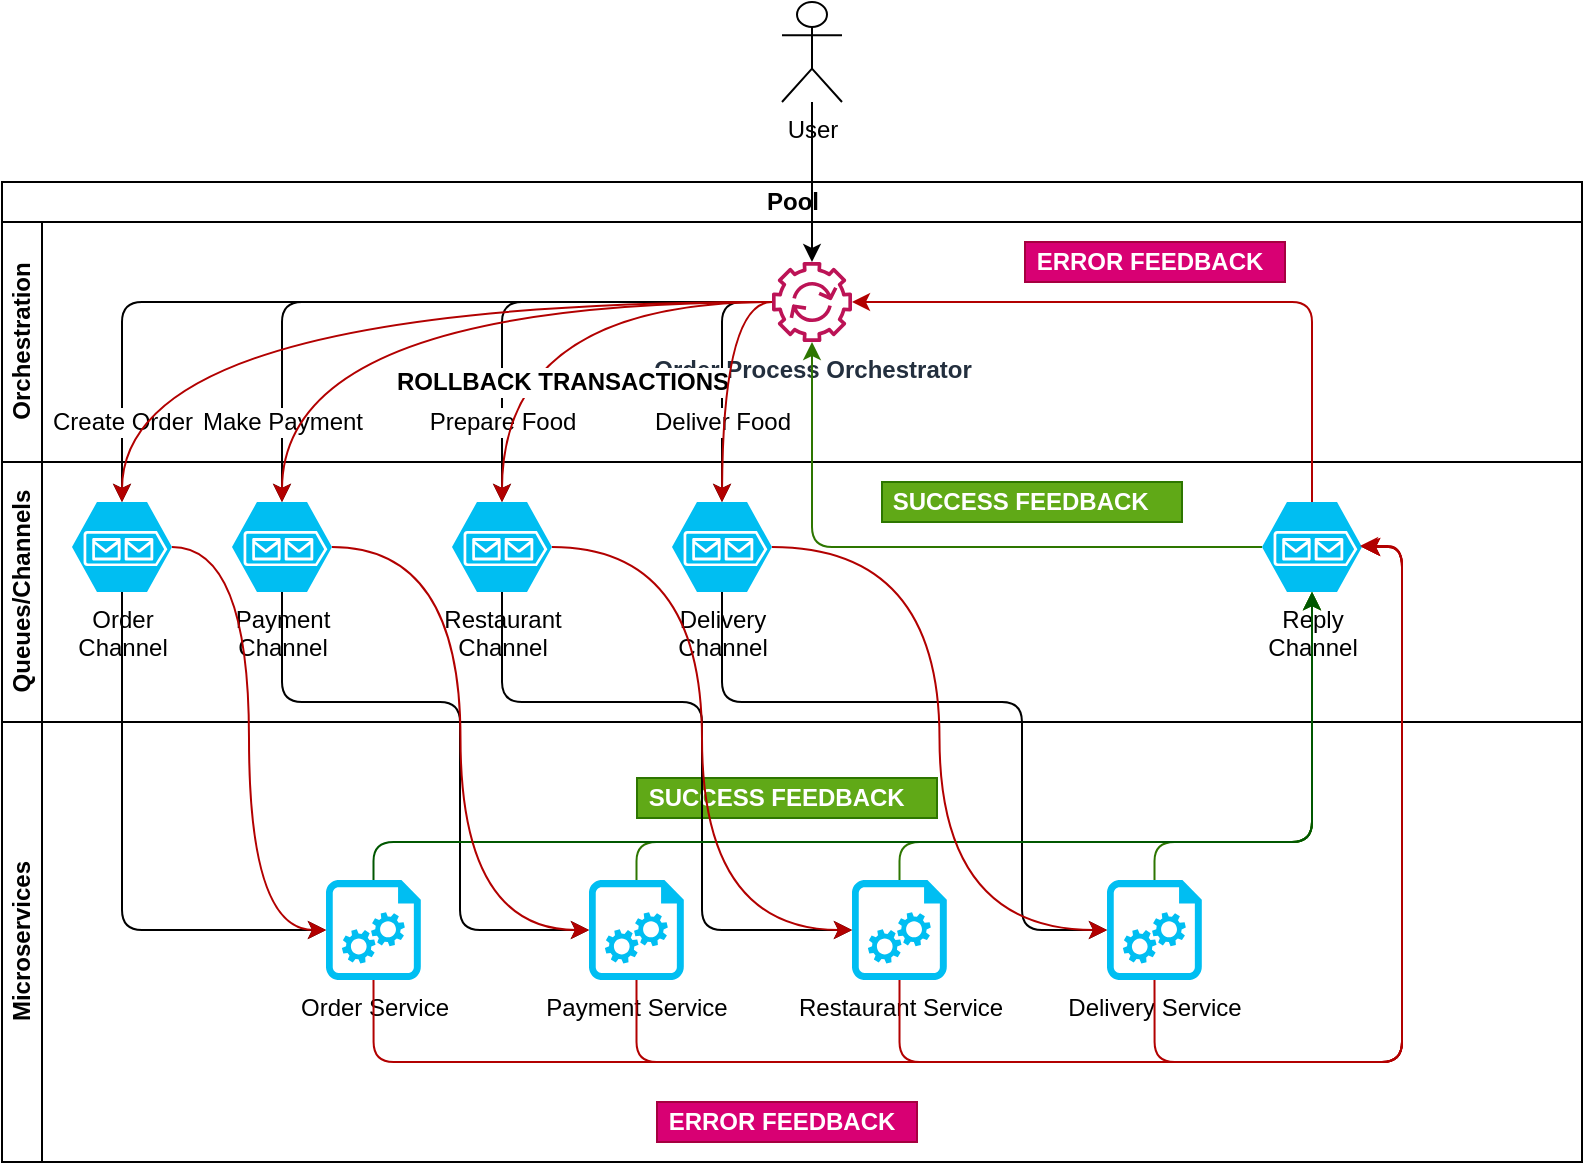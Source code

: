 <mxfile version="11.1.4" type="device"><diagram id="u2KIpGXCjhlO_3B6hTEy" name="Page-1"><mxGraphModel dx="1102" dy="858" grid="1" gridSize="10" guides="1" tooltips="1" connect="1" arrows="1" fold="1" page="1" pageScale="1" pageWidth="850" pageHeight="1100" math="0" shadow="0"><root><mxCell id="0"/><mxCell id="1" parent="0"/><mxCell id="zDW-aHrM4a1aSXKGGZhs-7" value="Pool" style="swimlane;html=1;childLayout=stackLayout;resizeParent=1;resizeParentMax=0;horizontal=1;startSize=20;horizontalStack=0;" vertex="1" parent="1"><mxGeometry x="40" y="120" width="790" height="490" as="geometry"/></mxCell><mxCell id="zDW-aHrM4a1aSXKGGZhs-8" value="Orchestration" style="swimlane;html=1;startSize=20;horizontal=0;" vertex="1" parent="zDW-aHrM4a1aSXKGGZhs-7"><mxGeometry y="20" width="790" height="120" as="geometry"/></mxCell><mxCell id="zDW-aHrM4a1aSXKGGZhs-12" value="&lt;b&gt;Order Process Orchestrator&lt;/b&gt;" style="outlineConnect=0;fontColor=#232F3E;gradientColor=none;fillColor=#BC1356;strokeColor=none;dashed=0;verticalLabelPosition=bottom;verticalAlign=top;align=center;html=1;fontSize=12;fontStyle=0;aspect=fixed;pointerEvents=1;shape=mxgraph.aws4.automation;" vertex="1" parent="zDW-aHrM4a1aSXKGGZhs-8"><mxGeometry x="385" y="20" width="40" height="40" as="geometry"/></mxCell><mxCell id="zDW-aHrM4a1aSXKGGZhs-65" value="&lt;b&gt;&amp;nbsp;ERROR FEEDBACK&lt;/b&gt;" style="text;html=1;resizable=0;points=[];autosize=1;align=left;verticalAlign=top;spacingTop=-4;fillColor=#d80073;strokeColor=#A50040;fontColor=#ffffff;gradientDirection=east;" vertex="1" parent="zDW-aHrM4a1aSXKGGZhs-8"><mxGeometry x="511.5" y="10" width="130" height="20" as="geometry"/></mxCell><mxCell id="zDW-aHrM4a1aSXKGGZhs-9" value="Queues/Channels" style="swimlane;html=1;startSize=20;horizontal=0;" vertex="1" parent="zDW-aHrM4a1aSXKGGZhs-7"><mxGeometry y="140" width="790" height="130" as="geometry"/></mxCell><mxCell id="zDW-aHrM4a1aSXKGGZhs-16" value="Delivery &lt;br&gt;Channel" style="verticalLabelPosition=bottom;html=1;verticalAlign=top;align=center;strokeColor=none;fillColor=#00BEF2;shape=mxgraph.azure.storage_queue;" vertex="1" parent="zDW-aHrM4a1aSXKGGZhs-9"><mxGeometry x="335" y="20" width="50" height="45" as="geometry"/></mxCell><mxCell id="zDW-aHrM4a1aSXKGGZhs-18" value="Restaurant &lt;br&gt;Channel" style="verticalLabelPosition=bottom;html=1;verticalAlign=top;align=center;strokeColor=none;fillColor=#00BEF2;shape=mxgraph.azure.storage_queue;" vertex="1" parent="zDW-aHrM4a1aSXKGGZhs-9"><mxGeometry x="225" y="20" width="50" height="45" as="geometry"/></mxCell><mxCell id="zDW-aHrM4a1aSXKGGZhs-19" value="Reply &lt;br&gt;Channel" style="verticalLabelPosition=bottom;html=1;verticalAlign=top;align=center;strokeColor=none;fillColor=#00BEF2;shape=mxgraph.azure.storage_queue;" vertex="1" parent="zDW-aHrM4a1aSXKGGZhs-9"><mxGeometry x="630" y="20" width="50" height="45" as="geometry"/></mxCell><mxCell id="zDW-aHrM4a1aSXKGGZhs-17" value="Order &lt;br&gt;Channel" style="verticalLabelPosition=bottom;html=1;verticalAlign=top;align=center;strokeColor=none;fillColor=#00BEF2;shape=mxgraph.azure.storage_queue;" vertex="1" parent="zDW-aHrM4a1aSXKGGZhs-9"><mxGeometry x="35" y="20" width="50" height="45" as="geometry"/></mxCell><mxCell id="zDW-aHrM4a1aSXKGGZhs-15" value="Payment &lt;br&gt;Channel" style="verticalLabelPosition=bottom;html=1;verticalAlign=top;align=center;strokeColor=none;fillColor=#00BEF2;shape=mxgraph.azure.storage_queue;" vertex="1" parent="zDW-aHrM4a1aSXKGGZhs-9"><mxGeometry x="115" y="20" width="50" height="45" as="geometry"/></mxCell><mxCell id="zDW-aHrM4a1aSXKGGZhs-62" value="&lt;b&gt;&amp;nbsp;SUCCESS FEEDBACK&lt;/b&gt;" style="text;html=1;resizable=0;points=[];autosize=1;align=left;verticalAlign=top;spacingTop=-4;fillColor=#60a917;strokeColor=#2D7600;fontColor=#ffffff;" vertex="1" parent="zDW-aHrM4a1aSXKGGZhs-9"><mxGeometry x="440" y="10" width="150" height="20" as="geometry"/></mxCell><mxCell id="zDW-aHrM4a1aSXKGGZhs-10" value="Microservices" style="swimlane;html=1;startSize=20;horizontal=0;" vertex="1" parent="zDW-aHrM4a1aSXKGGZhs-7"><mxGeometry y="270" width="790" height="220" as="geometry"/></mxCell><mxCell id="zDW-aHrM4a1aSXKGGZhs-22" value="Order Service" style="verticalLabelPosition=bottom;html=1;verticalAlign=top;align=center;strokeColor=none;fillColor=#00BEF2;shape=mxgraph.azure.startup_task;pointerEvents=1;" vertex="1" parent="zDW-aHrM4a1aSXKGGZhs-10"><mxGeometry x="162" y="79" width="47.5" height="50" as="geometry"/></mxCell><mxCell id="zDW-aHrM4a1aSXKGGZhs-23" value="Payment Service" style="verticalLabelPosition=bottom;html=1;verticalAlign=top;align=center;strokeColor=none;fillColor=#00BEF2;shape=mxgraph.azure.startup_task;pointerEvents=1;" vertex="1" parent="zDW-aHrM4a1aSXKGGZhs-10"><mxGeometry x="293.5" y="79" width="47.5" height="50" as="geometry"/></mxCell><mxCell id="zDW-aHrM4a1aSXKGGZhs-24" value="Restaurant Service" style="verticalLabelPosition=bottom;html=1;verticalAlign=top;align=center;strokeColor=none;fillColor=#00BEF2;shape=mxgraph.azure.startup_task;pointerEvents=1;" vertex="1" parent="zDW-aHrM4a1aSXKGGZhs-10"><mxGeometry x="425" y="79" width="47.5" height="50" as="geometry"/></mxCell><mxCell id="zDW-aHrM4a1aSXKGGZhs-25" value="Delivery Service" style="verticalLabelPosition=bottom;html=1;verticalAlign=top;align=center;strokeColor=none;fillColor=#00BEF2;shape=mxgraph.azure.startup_task;pointerEvents=1;" vertex="1" parent="zDW-aHrM4a1aSXKGGZhs-10"><mxGeometry x="552.5" y="79" width="47.5" height="50" as="geometry"/></mxCell><mxCell id="zDW-aHrM4a1aSXKGGZhs-58" value="&lt;b&gt;&amp;nbsp;ERROR FEEDBACK&lt;/b&gt;" style="text;html=1;resizable=0;points=[];autosize=1;align=left;verticalAlign=top;spacingTop=-4;fillColor=#d80073;strokeColor=#A50040;fontColor=#ffffff;gradientDirection=east;" vertex="1" parent="zDW-aHrM4a1aSXKGGZhs-10"><mxGeometry x="327.5" y="190" width="130" height="20" as="geometry"/></mxCell><mxCell id="zDW-aHrM4a1aSXKGGZhs-59" value="&lt;b&gt;&amp;nbsp;SUCCESS FEEDBACK&lt;/b&gt;" style="text;html=1;resizable=0;points=[];autosize=1;align=left;verticalAlign=top;spacingTop=-4;fillColor=#60a917;strokeColor=#2D7600;fontColor=#ffffff;" vertex="1" parent="zDW-aHrM4a1aSXKGGZhs-10"><mxGeometry x="317.5" y="28" width="150" height="20" as="geometry"/></mxCell><mxCell id="zDW-aHrM4a1aSXKGGZhs-28" style="edgeStyle=orthogonalEdgeStyle;rounded=1;orthogonalLoop=1;jettySize=auto;html=1;entryX=0.5;entryY=0;entryDx=0;entryDy=0;entryPerimeter=0;" edge="1" parent="zDW-aHrM4a1aSXKGGZhs-7" source="zDW-aHrM4a1aSXKGGZhs-12" target="zDW-aHrM4a1aSXKGGZhs-17"><mxGeometry relative="1" as="geometry"/></mxCell><mxCell id="zDW-aHrM4a1aSXKGGZhs-67" value="Create Order" style="text;html=1;resizable=0;points=[];align=center;verticalAlign=middle;labelBackgroundColor=#ffffff;" vertex="1" connectable="0" parent="zDW-aHrM4a1aSXKGGZhs-28"><mxGeometry x="0.529" y="30" relative="1" as="geometry"><mxPoint x="-30" y="60" as="offset"/></mxGeometry></mxCell><mxCell id="zDW-aHrM4a1aSXKGGZhs-31" style="edgeStyle=orthogonalEdgeStyle;rounded=1;orthogonalLoop=1;jettySize=auto;html=1;entryX=0;entryY=0.5;entryDx=0;entryDy=0;entryPerimeter=0;" edge="1" parent="zDW-aHrM4a1aSXKGGZhs-7" source="zDW-aHrM4a1aSXKGGZhs-17" target="zDW-aHrM4a1aSXKGGZhs-22"><mxGeometry relative="1" as="geometry"><Array as="points"><mxPoint x="60" y="374"/></Array></mxGeometry></mxCell><mxCell id="zDW-aHrM4a1aSXKGGZhs-32" style="edgeStyle=orthogonalEdgeStyle;rounded=1;orthogonalLoop=1;jettySize=auto;html=1;" edge="1" parent="zDW-aHrM4a1aSXKGGZhs-7" source="zDW-aHrM4a1aSXKGGZhs-12" target="zDW-aHrM4a1aSXKGGZhs-15"><mxGeometry relative="1" as="geometry"/></mxCell><mxCell id="zDW-aHrM4a1aSXKGGZhs-68" value="Make Payment" style="text;html=1;resizable=0;points=[];align=center;verticalAlign=middle;labelBackgroundColor=#ffffff;" vertex="1" connectable="0" parent="zDW-aHrM4a1aSXKGGZhs-32"><mxGeometry x="0.403" y="32" relative="1" as="geometry"><mxPoint x="-3" y="28" as="offset"/></mxGeometry></mxCell><mxCell id="zDW-aHrM4a1aSXKGGZhs-33" style="edgeStyle=orthogonalEdgeStyle;rounded=1;orthogonalLoop=1;jettySize=auto;html=1;entryX=0;entryY=0.5;entryDx=0;entryDy=0;entryPerimeter=0;" edge="1" parent="zDW-aHrM4a1aSXKGGZhs-7" source="zDW-aHrM4a1aSXKGGZhs-15" target="zDW-aHrM4a1aSXKGGZhs-23"><mxGeometry relative="1" as="geometry"><Array as="points"><mxPoint x="140" y="260"/><mxPoint x="229" y="260"/><mxPoint x="229" y="374"/></Array></mxGeometry></mxCell><mxCell id="zDW-aHrM4a1aSXKGGZhs-34" style="edgeStyle=orthogonalEdgeStyle;rounded=1;orthogonalLoop=1;jettySize=auto;html=1;entryX=0;entryY=0.5;entryDx=0;entryDy=0;entryPerimeter=0;" edge="1" parent="zDW-aHrM4a1aSXKGGZhs-7" source="zDW-aHrM4a1aSXKGGZhs-18" target="zDW-aHrM4a1aSXKGGZhs-24"><mxGeometry relative="1" as="geometry"><Array as="points"><mxPoint x="250" y="260"/><mxPoint x="350" y="260"/><mxPoint x="350" y="374"/></Array></mxGeometry></mxCell><mxCell id="zDW-aHrM4a1aSXKGGZhs-35" style="edgeStyle=orthogonalEdgeStyle;rounded=1;orthogonalLoop=1;jettySize=auto;html=1;entryX=0;entryY=0.5;entryDx=0;entryDy=0;entryPerimeter=0;" edge="1" parent="zDW-aHrM4a1aSXKGGZhs-7" source="zDW-aHrM4a1aSXKGGZhs-16" target="zDW-aHrM4a1aSXKGGZhs-25"><mxGeometry relative="1" as="geometry"><Array as="points"><mxPoint x="360" y="260"/><mxPoint x="510" y="260"/><mxPoint x="510" y="374"/></Array></mxGeometry></mxCell><mxCell id="zDW-aHrM4a1aSXKGGZhs-36" style="edgeStyle=orthogonalEdgeStyle;rounded=1;orthogonalLoop=1;jettySize=auto;html=1;entryX=0.5;entryY=0;entryDx=0;entryDy=0;entryPerimeter=0;" edge="1" parent="zDW-aHrM4a1aSXKGGZhs-7" source="zDW-aHrM4a1aSXKGGZhs-12" target="zDW-aHrM4a1aSXKGGZhs-18"><mxGeometry relative="1" as="geometry"/></mxCell><mxCell id="zDW-aHrM4a1aSXKGGZhs-69" value="Prepare Food" style="text;html=1;resizable=0;points=[];align=center;verticalAlign=middle;labelBackgroundColor=#ffffff;" vertex="1" connectable="0" parent="zDW-aHrM4a1aSXKGGZhs-36"><mxGeometry x="0.141" y="29" relative="1" as="geometry"><mxPoint x="-1" y="31" as="offset"/></mxGeometry></mxCell><mxCell id="zDW-aHrM4a1aSXKGGZhs-37" style="edgeStyle=orthogonalEdgeStyle;rounded=1;orthogonalLoop=1;jettySize=auto;html=1;entryX=0.5;entryY=0;entryDx=0;entryDy=0;entryPerimeter=0;" edge="1" parent="zDW-aHrM4a1aSXKGGZhs-7" source="zDW-aHrM4a1aSXKGGZhs-12" target="zDW-aHrM4a1aSXKGGZhs-16"><mxGeometry relative="1" as="geometry"><Array as="points"><mxPoint x="360" y="60"/></Array></mxGeometry></mxCell><mxCell id="zDW-aHrM4a1aSXKGGZhs-70" value="Deliver Food" style="text;html=1;resizable=0;points=[];align=center;verticalAlign=middle;labelBackgroundColor=#ffffff;" vertex="1" connectable="0" parent="zDW-aHrM4a1aSXKGGZhs-37"><mxGeometry x="0.008" relative="1" as="geometry"><mxPoint y="22" as="offset"/></mxGeometry></mxCell><mxCell id="zDW-aHrM4a1aSXKGGZhs-40" style="edgeStyle=orthogonalEdgeStyle;rounded=1;orthogonalLoop=1;jettySize=auto;html=1;fillColor=#60a917;strokeColor=#2D7600;" edge="1" parent="zDW-aHrM4a1aSXKGGZhs-7" source="zDW-aHrM4a1aSXKGGZhs-25" target="zDW-aHrM4a1aSXKGGZhs-19"><mxGeometry relative="1" as="geometry"><Array as="points"><mxPoint x="576" y="330"/><mxPoint x="655" y="330"/></Array></mxGeometry></mxCell><mxCell id="zDW-aHrM4a1aSXKGGZhs-42" style="edgeStyle=orthogonalEdgeStyle;rounded=1;orthogonalLoop=1;jettySize=auto;html=1;fillColor=#60a917;strokeColor=#2D7600;" edge="1" parent="zDW-aHrM4a1aSXKGGZhs-7" source="zDW-aHrM4a1aSXKGGZhs-24" target="zDW-aHrM4a1aSXKGGZhs-19"><mxGeometry relative="1" as="geometry"><Array as="points"><mxPoint x="449" y="330"/><mxPoint x="655" y="330"/></Array></mxGeometry></mxCell><mxCell id="zDW-aHrM4a1aSXKGGZhs-44" style="edgeStyle=orthogonalEdgeStyle;rounded=1;orthogonalLoop=1;jettySize=auto;html=1;entryX=0.5;entryY=1;entryDx=0;entryDy=0;entryPerimeter=0;fillColor=#60a917;strokeColor=#2D7600;" edge="1" parent="zDW-aHrM4a1aSXKGGZhs-7" source="zDW-aHrM4a1aSXKGGZhs-23" target="zDW-aHrM4a1aSXKGGZhs-19"><mxGeometry relative="1" as="geometry"><Array as="points"><mxPoint x="317" y="330"/><mxPoint x="655" y="330"/></Array></mxGeometry></mxCell><mxCell id="zDW-aHrM4a1aSXKGGZhs-46" style="edgeStyle=orthogonalEdgeStyle;rounded=1;orthogonalLoop=1;jettySize=auto;html=1;fillColor=#008a00;strokeColor=#005700;" edge="1" parent="zDW-aHrM4a1aSXKGGZhs-7" source="zDW-aHrM4a1aSXKGGZhs-22" target="zDW-aHrM4a1aSXKGGZhs-19"><mxGeometry relative="1" as="geometry"><Array as="points"><mxPoint x="186" y="330"/><mxPoint x="655" y="330"/></Array></mxGeometry></mxCell><mxCell id="zDW-aHrM4a1aSXKGGZhs-49" style="edgeStyle=orthogonalEdgeStyle;rounded=1;orthogonalLoop=1;jettySize=auto;html=1;entryX=1;entryY=0.5;entryDx=0;entryDy=0;entryPerimeter=0;exitX=0.5;exitY=1;exitDx=0;exitDy=0;exitPerimeter=0;fillColor=#e51400;strokeColor=#B20000;" edge="1" parent="zDW-aHrM4a1aSXKGGZhs-7" source="zDW-aHrM4a1aSXKGGZhs-25" target="zDW-aHrM4a1aSXKGGZhs-19"><mxGeometry relative="1" as="geometry"><Array as="points"><mxPoint x="576" y="440"/><mxPoint x="700" y="440"/><mxPoint x="700" y="183"/></Array></mxGeometry></mxCell><mxCell id="zDW-aHrM4a1aSXKGGZhs-52" style="edgeStyle=orthogonalEdgeStyle;orthogonalLoop=1;jettySize=auto;html=1;entryX=1;entryY=0.5;entryDx=0;entryDy=0;entryPerimeter=0;fillColor=#e51400;strokeColor=#B20000;rounded=1;exitX=0.5;exitY=1;exitDx=0;exitDy=0;exitPerimeter=0;" edge="1" parent="zDW-aHrM4a1aSXKGGZhs-7" source="zDW-aHrM4a1aSXKGGZhs-22" target="zDW-aHrM4a1aSXKGGZhs-19"><mxGeometry relative="1" as="geometry"><mxPoint x="690" y="180" as="targetPoint"/><Array as="points"><mxPoint x="186" y="440"/><mxPoint x="700" y="440"/><mxPoint x="700" y="183"/></Array></mxGeometry></mxCell><mxCell id="zDW-aHrM4a1aSXKGGZhs-51" style="edgeStyle=orthogonalEdgeStyle;rounded=1;orthogonalLoop=1;jettySize=auto;html=1;entryX=1;entryY=0.5;entryDx=0;entryDy=0;entryPerimeter=0;fillColor=#e51400;strokeColor=#B20000;" edge="1" parent="zDW-aHrM4a1aSXKGGZhs-7" source="zDW-aHrM4a1aSXKGGZhs-23" target="zDW-aHrM4a1aSXKGGZhs-19"><mxGeometry relative="1" as="geometry"><mxPoint x="690" y="190" as="targetPoint"/><Array as="points"><mxPoint x="317" y="440"/><mxPoint x="700" y="440"/><mxPoint x="700" y="183"/></Array></mxGeometry></mxCell><mxCell id="zDW-aHrM4a1aSXKGGZhs-50" style="edgeStyle=orthogonalEdgeStyle;rounded=1;orthogonalLoop=1;jettySize=auto;html=1;fillColor=#e51400;strokeColor=#B20000;" edge="1" parent="zDW-aHrM4a1aSXKGGZhs-7" source="zDW-aHrM4a1aSXKGGZhs-24"><mxGeometry relative="1" as="geometry"><mxPoint x="679" y="182" as="targetPoint"/><Array as="points"><mxPoint x="449" y="440"/><mxPoint x="700" y="440"/><mxPoint x="700" y="182"/></Array></mxGeometry></mxCell><mxCell id="zDW-aHrM4a1aSXKGGZhs-61" style="edgeStyle=orthogonalEdgeStyle;rounded=1;orthogonalLoop=1;jettySize=auto;html=1;strokeColor=#2D7600;fillColor=#60a917;" edge="1" parent="zDW-aHrM4a1aSXKGGZhs-7" source="zDW-aHrM4a1aSXKGGZhs-19" target="zDW-aHrM4a1aSXKGGZhs-12"><mxGeometry relative="1" as="geometry"/></mxCell><mxCell id="zDW-aHrM4a1aSXKGGZhs-64" style="edgeStyle=orthogonalEdgeStyle;rounded=1;orthogonalLoop=1;jettySize=auto;html=1;strokeColor=#B20000;fillColor=#e51400;" edge="1" parent="zDW-aHrM4a1aSXKGGZhs-7" source="zDW-aHrM4a1aSXKGGZhs-19" target="zDW-aHrM4a1aSXKGGZhs-12"><mxGeometry relative="1" as="geometry"><Array as="points"><mxPoint x="655" y="60"/></Array></mxGeometry></mxCell><mxCell id="zDW-aHrM4a1aSXKGGZhs-71" style="edgeStyle=orthogonalEdgeStyle;orthogonalLoop=1;jettySize=auto;html=1;strokeColor=#B20000;curved=1;entryX=0.5;entryY=0;entryDx=0;entryDy=0;entryPerimeter=0;fillColor=#e51400;" edge="1" parent="zDW-aHrM4a1aSXKGGZhs-7" source="zDW-aHrM4a1aSXKGGZhs-12" target="zDW-aHrM4a1aSXKGGZhs-17"><mxGeometry relative="1" as="geometry"><mxPoint x="100" y="150" as="targetPoint"/></mxGeometry></mxCell><mxCell id="zDW-aHrM4a1aSXKGGZhs-72" style="edgeStyle=orthogonalEdgeStyle;curved=1;orthogonalLoop=1;jettySize=auto;html=1;strokeColor=#B20000;fillColor=#e51400;" edge="1" parent="zDW-aHrM4a1aSXKGGZhs-7" source="zDW-aHrM4a1aSXKGGZhs-12" target="zDW-aHrM4a1aSXKGGZhs-15"><mxGeometry relative="1" as="geometry"/></mxCell><mxCell id="zDW-aHrM4a1aSXKGGZhs-73" style="edgeStyle=orthogonalEdgeStyle;curved=1;orthogonalLoop=1;jettySize=auto;html=1;entryX=0.5;entryY=0;entryDx=0;entryDy=0;entryPerimeter=0;strokeColor=#B20000;fillColor=#e51400;" edge="1" parent="zDW-aHrM4a1aSXKGGZhs-7" source="zDW-aHrM4a1aSXKGGZhs-12" target="zDW-aHrM4a1aSXKGGZhs-18"><mxGeometry relative="1" as="geometry"/></mxCell><mxCell id="zDW-aHrM4a1aSXKGGZhs-77" value="&lt;b&gt;ROLLBACK TRANSACTIONS&lt;/b&gt;" style="text;html=1;resizable=0;points=[];align=center;verticalAlign=middle;labelBackgroundColor=#ffffff;" vertex="1" connectable="0" parent="zDW-aHrM4a1aSXKGGZhs-73"><mxGeometry x="-0.115" y="29" relative="1" as="geometry"><mxPoint x="-1" y="11" as="offset"/></mxGeometry></mxCell><mxCell id="zDW-aHrM4a1aSXKGGZhs-78" style="edgeStyle=orthogonalEdgeStyle;curved=1;orthogonalLoop=1;jettySize=auto;html=1;entryX=0;entryY=0.5;entryDx=0;entryDy=0;entryPerimeter=0;strokeColor=#B20000;fillColor=#e51400;" edge="1" parent="zDW-aHrM4a1aSXKGGZhs-7" source="zDW-aHrM4a1aSXKGGZhs-17" target="zDW-aHrM4a1aSXKGGZhs-22"><mxGeometry relative="1" as="geometry"/></mxCell><mxCell id="zDW-aHrM4a1aSXKGGZhs-79" style="edgeStyle=orthogonalEdgeStyle;curved=1;orthogonalLoop=1;jettySize=auto;html=1;entryX=0;entryY=0.5;entryDx=0;entryDy=0;entryPerimeter=0;strokeColor=#B20000;fillColor=#e51400;" edge="1" parent="zDW-aHrM4a1aSXKGGZhs-7" source="zDW-aHrM4a1aSXKGGZhs-15" target="zDW-aHrM4a1aSXKGGZhs-23"><mxGeometry relative="1" as="geometry"/></mxCell><mxCell id="zDW-aHrM4a1aSXKGGZhs-80" style="edgeStyle=orthogonalEdgeStyle;curved=1;orthogonalLoop=1;jettySize=auto;html=1;entryX=0;entryY=0.5;entryDx=0;entryDy=0;entryPerimeter=0;strokeColor=#B20000;fillColor=#e51400;" edge="1" parent="zDW-aHrM4a1aSXKGGZhs-7" source="zDW-aHrM4a1aSXKGGZhs-18" target="zDW-aHrM4a1aSXKGGZhs-24"><mxGeometry relative="1" as="geometry"/></mxCell><mxCell id="zDW-aHrM4a1aSXKGGZhs-81" style="edgeStyle=orthogonalEdgeStyle;curved=1;orthogonalLoop=1;jettySize=auto;html=1;entryX=0;entryY=0.5;entryDx=0;entryDy=0;entryPerimeter=0;strokeColor=#B20000;fillColor=#e51400;" edge="1" parent="zDW-aHrM4a1aSXKGGZhs-7" source="zDW-aHrM4a1aSXKGGZhs-16" target="zDW-aHrM4a1aSXKGGZhs-25"><mxGeometry relative="1" as="geometry"/></mxCell><mxCell id="zDW-aHrM4a1aSXKGGZhs-66" style="edgeStyle=orthogonalEdgeStyle;rounded=1;orthogonalLoop=1;jettySize=auto;html=1;strokeColor=#000000;" edge="1" parent="1" source="zDW-aHrM4a1aSXKGGZhs-11" target="zDW-aHrM4a1aSXKGGZhs-12"><mxGeometry relative="1" as="geometry"/></mxCell><mxCell id="zDW-aHrM4a1aSXKGGZhs-11" value="User" style="shape=umlActor;html=1;verticalLabelPosition=bottom;verticalAlign=top;align=center;" vertex="1" parent="1"><mxGeometry x="430" y="30" width="30" height="50" as="geometry"/></mxCell><mxCell id="zDW-aHrM4a1aSXKGGZhs-74" style="edgeStyle=orthogonalEdgeStyle;curved=1;orthogonalLoop=1;jettySize=auto;html=1;strokeColor=#B20000;fillColor=#e51400;" edge="1" parent="1" source="zDW-aHrM4a1aSXKGGZhs-12"><mxGeometry relative="1" as="geometry"><mxPoint x="400" y="280" as="targetPoint"/></mxGeometry></mxCell></root></mxGraphModel></diagram></mxfile>